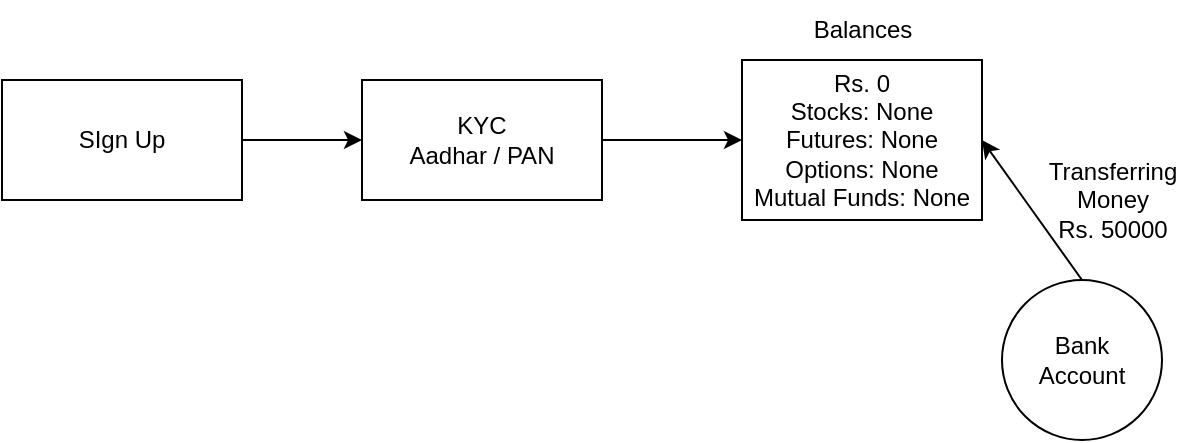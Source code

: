 <mxfile>
    <diagram id="_A6CpICDXOsoupHeimPx" name="Page-1">
        <mxGraphModel dx="662" dy="242" grid="1" gridSize="10" guides="1" tooltips="1" connect="1" arrows="1" fold="1" page="1" pageScale="1" pageWidth="850" pageHeight="1100" math="0" shadow="0">
            <root>
                <mxCell id="0"/>
                <mxCell id="1" parent="0"/>
                <mxCell id="6" style="edgeStyle=none;html=1;exitX=1;exitY=0.5;exitDx=0;exitDy=0;entryX=0;entryY=0.5;entryDx=0;entryDy=0;" parent="1" source="2" target="3" edge="1">
                    <mxGeometry relative="1" as="geometry"/>
                </mxCell>
                <mxCell id="2" value="SIgn Up" style="whiteSpace=wrap;html=1;" parent="1" vertex="1">
                    <mxGeometry x="90" y="70" width="120" height="60" as="geometry"/>
                </mxCell>
                <mxCell id="5" style="edgeStyle=none;html=1;entryX=0;entryY=0.5;entryDx=0;entryDy=0;" parent="1" source="3" target="4" edge="1">
                    <mxGeometry relative="1" as="geometry"/>
                </mxCell>
                <mxCell id="3" value="KYC&lt;br&gt;Aadhar / PAN" style="whiteSpace=wrap;html=1;" parent="1" vertex="1">
                    <mxGeometry x="270" y="70" width="120" height="60" as="geometry"/>
                </mxCell>
                <mxCell id="4" value="Rs. 0&lt;br&gt;Stocks: None&lt;br&gt;Futures: None&lt;br&gt;Options: None&lt;br&gt;Mutual Funds: None" style="whiteSpace=wrap;html=1;" parent="1" vertex="1">
                    <mxGeometry x="460" y="60" width="120" height="80" as="geometry"/>
                </mxCell>
                <mxCell id="7" value="Balances" style="text;html=1;align=center;verticalAlign=middle;resizable=0;points=[];autosize=1;strokeColor=none;fillColor=none;" parent="1" vertex="1">
                    <mxGeometry x="485" y="30" width="70" height="30" as="geometry"/>
                </mxCell>
                <mxCell id="9" style="edgeStyle=none;html=1;exitX=0.5;exitY=0;exitDx=0;exitDy=0;entryX=1;entryY=0.5;entryDx=0;entryDy=0;" parent="1" source="8" target="4" edge="1">
                    <mxGeometry relative="1" as="geometry"/>
                </mxCell>
                <mxCell id="8" value="Bank&lt;br&gt;Account" style="ellipse;whiteSpace=wrap;html=1;" parent="1" vertex="1">
                    <mxGeometry x="590" y="170" width="80" height="80" as="geometry"/>
                </mxCell>
                <mxCell id="10" value="Transferring &lt;br&gt;Money&lt;br&gt;Rs. 50000" style="text;html=1;align=center;verticalAlign=middle;resizable=0;points=[];autosize=1;strokeColor=none;fillColor=none;" parent="1" vertex="1">
                    <mxGeometry x="600" y="100" width="90" height="60" as="geometry"/>
                </mxCell>
            </root>
        </mxGraphModel>
    </diagram>
</mxfile>